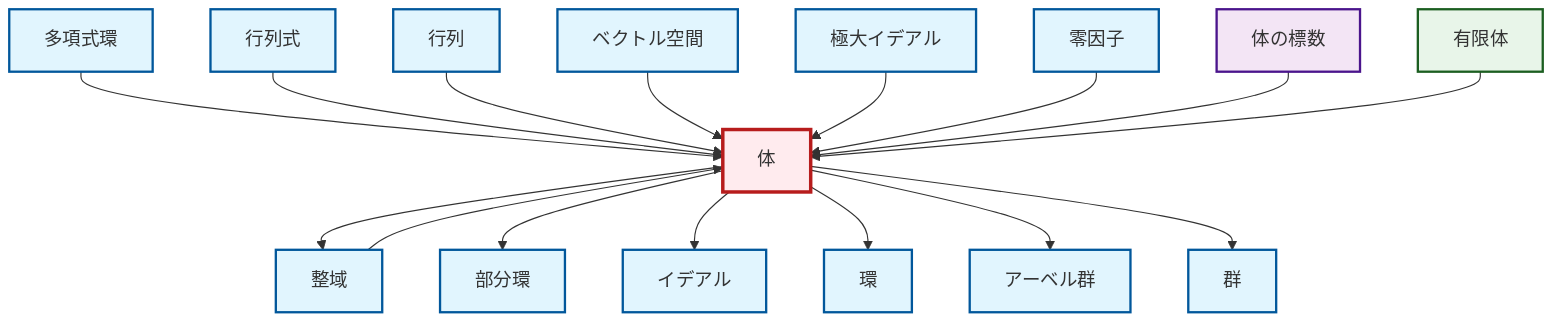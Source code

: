 graph TD
    classDef definition fill:#e1f5fe,stroke:#01579b,stroke-width:2px
    classDef theorem fill:#f3e5f5,stroke:#4a148c,stroke-width:2px
    classDef axiom fill:#fff3e0,stroke:#e65100,stroke-width:2px
    classDef example fill:#e8f5e9,stroke:#1b5e20,stroke-width:2px
    classDef current fill:#ffebee,stroke:#b71c1c,stroke-width:3px
    def-abelian-group["アーベル群"]:::definition
    def-determinant["行列式"]:::definition
    def-integral-domain["整域"]:::definition
    def-vector-space["ベクトル空間"]:::definition
    def-zero-divisor["零因子"]:::definition
    def-maximal-ideal["極大イデアル"]:::definition
    def-ring["環"]:::definition
    def-subring["部分環"]:::definition
    ex-finite-field["有限体"]:::example
    def-group["群"]:::definition
    thm-field-characteristic["体の標数"]:::theorem
    def-ideal["イデアル"]:::definition
    def-field["体"]:::definition
    def-matrix["行列"]:::definition
    def-polynomial-ring["多項式環"]:::definition
    def-polynomial-ring --> def-field
    def-field --> def-integral-domain
    def-field --> def-subring
    def-field --> def-ideal
    def-determinant --> def-field
    def-field --> def-ring
    def-field --> def-abelian-group
    def-matrix --> def-field
    def-vector-space --> def-field
    def-field --> def-group
    def-maximal-ideal --> def-field
    def-zero-divisor --> def-field
    thm-field-characteristic --> def-field
    ex-finite-field --> def-field
    def-integral-domain --> def-field
    class def-field current